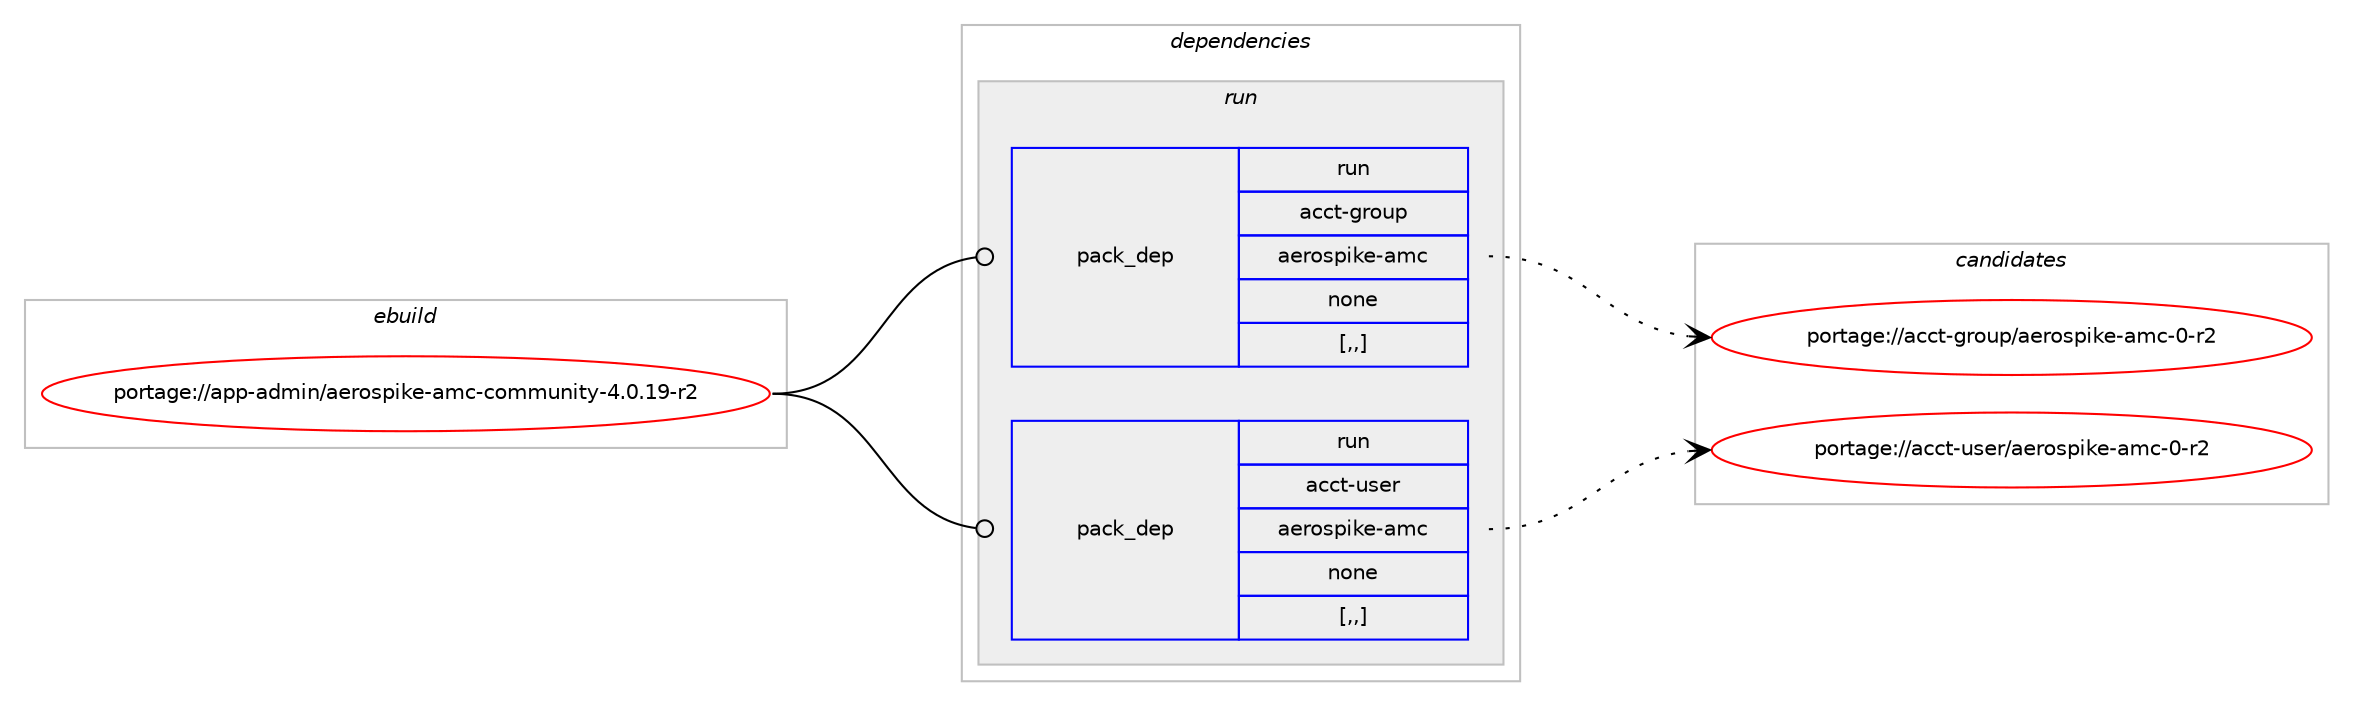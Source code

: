 digraph prolog {

# *************
# Graph options
# *************

newrank=true;
concentrate=true;
compound=true;
graph [rankdir=LR,fontname=Helvetica,fontsize=10,ranksep=1.5];#, ranksep=2.5, nodesep=0.2];
edge  [arrowhead=vee];
node  [fontname=Helvetica,fontsize=10];

# **********
# The ebuild
# **********

subgraph cluster_leftcol {
color=gray;
label=<<i>ebuild</i>>;
id [label="portage://app-admin/aerospike-amc-community-4.0.19-r2", color=red, width=4, href="../app-admin/aerospike-amc-community-4.0.19-r2.svg"];
}

# ****************
# The dependencies
# ****************

subgraph cluster_midcol {
color=gray;
label=<<i>dependencies</i>>;
subgraph cluster_compile {
fillcolor="#eeeeee";
style=filled;
label=<<i>compile</i>>;
}
subgraph cluster_compileandrun {
fillcolor="#eeeeee";
style=filled;
label=<<i>compile and run</i>>;
}
subgraph cluster_run {
fillcolor="#eeeeee";
style=filled;
label=<<i>run</i>>;
subgraph pack1031 {
dependency1248 [label=<<TABLE BORDER="0" CELLBORDER="1" CELLSPACING="0" CELLPADDING="4" WIDTH="220"><TR><TD ROWSPAN="6" CELLPADDING="30">pack_dep</TD></TR><TR><TD WIDTH="110">run</TD></TR><TR><TD>acct-group</TD></TR><TR><TD>aerospike-amc</TD></TR><TR><TD>none</TD></TR><TR><TD>[,,]</TD></TR></TABLE>>, shape=none, color=blue];
}
id:e -> dependency1248:w [weight=20,style="solid",arrowhead="odot"];
subgraph pack1032 {
dependency1249 [label=<<TABLE BORDER="0" CELLBORDER="1" CELLSPACING="0" CELLPADDING="4" WIDTH="220"><TR><TD ROWSPAN="6" CELLPADDING="30">pack_dep</TD></TR><TR><TD WIDTH="110">run</TD></TR><TR><TD>acct-user</TD></TR><TR><TD>aerospike-amc</TD></TR><TR><TD>none</TD></TR><TR><TD>[,,]</TD></TR></TABLE>>, shape=none, color=blue];
}
id:e -> dependency1249:w [weight=20,style="solid",arrowhead="odot"];
}
}

# **************
# The candidates
# **************

subgraph cluster_choices {
rank=same;
color=gray;
label=<<i>candidates</i>>;

subgraph choice1031 {
color=black;
nodesep=1;
choice97999911645103114111117112479710111411111511210510710145971099945484511450 [label="portage://acct-group/aerospike-amc-0-r2", color=red, width=4,href="../acct-group/aerospike-amc-0-r2.svg"];
dependency1248:e -> choice97999911645103114111117112479710111411111511210510710145971099945484511450:w [style=dotted,weight="100"];
}
subgraph choice1032 {
color=black;
nodesep=1;
choice97999911645117115101114479710111411111511210510710145971099945484511450 [label="portage://acct-user/aerospike-amc-0-r2", color=red, width=4,href="../acct-user/aerospike-amc-0-r2.svg"];
dependency1249:e -> choice97999911645117115101114479710111411111511210510710145971099945484511450:w [style=dotted,weight="100"];
}
}

}
